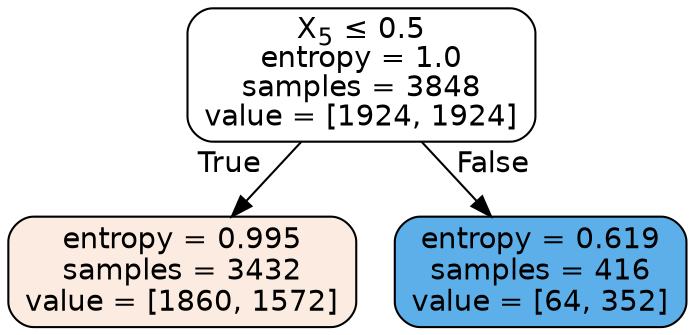 digraph Tree {
node [shape=box, style="filled, rounded", color="black", fontname=helvetica] ;
edge [fontname=helvetica] ;
0 [label=<X<SUB>5</SUB> &le; 0.5<br/>entropy = 1.0<br/>samples = 3848<br/>value = [1924, 1924]>, fillcolor="#ffffff"] ;
1 [label=<entropy = 0.995<br/>samples = 3432<br/>value = [1860, 1572]>, fillcolor="#fbebe0"] ;
0 -> 1 [labeldistance=2.5, labelangle=45, headlabel="True"] ;
2 [label=<entropy = 0.619<br/>samples = 416<br/>value = [64, 352]>, fillcolor="#5dafea"] ;
0 -> 2 [labeldistance=2.5, labelangle=-45, headlabel="False"] ;
}